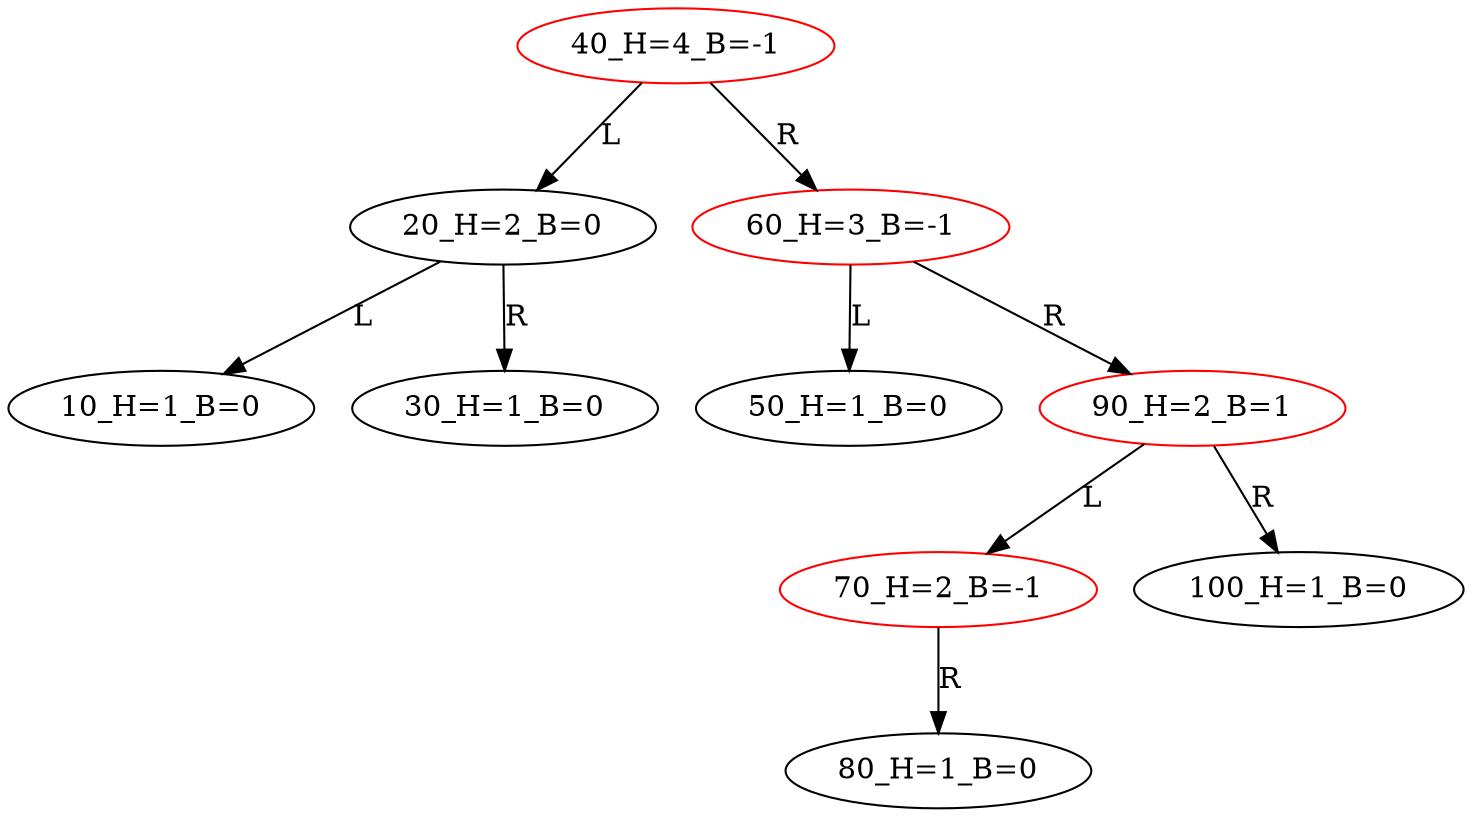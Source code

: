 digraph BiTreeBiTreeInsert {
"40_H=4_B=-1" -> {"20_H=2_B=0"} [label="L"]
"40_H=4_B=-1" -> {"60_H=3_B=-1"} [label="R"]
"20_H=2_B=0" -> {"10_H=1_B=0"} [label="L"]
"20_H=2_B=0" -> {"30_H=1_B=0"} [label="R"]
"60_H=3_B=-1" -> {"50_H=1_B=0"} [label="L"]
"60_H=3_B=-1" -> {"90_H=2_B=1"} [label="R"]
"90_H=2_B=1" -> {"70_H=2_B=-1"} [label="L"]
"90_H=2_B=1" -> {"100_H=1_B=0"} [label="R"]
"70_H=2_B=-1" -> {"80_H=1_B=0"} [label="R"]
"40_H=4_B=-1" [color=red]
"20_H=2_B=0"
"10_H=1_B=0"
"30_H=1_B=0"
"60_H=3_B=-1" [color=red]
"50_H=1_B=0"
"90_H=2_B=1" [color=red]
"70_H=2_B=-1" [color=red]
"80_H=1_B=0"
"100_H=1_B=0"
}
